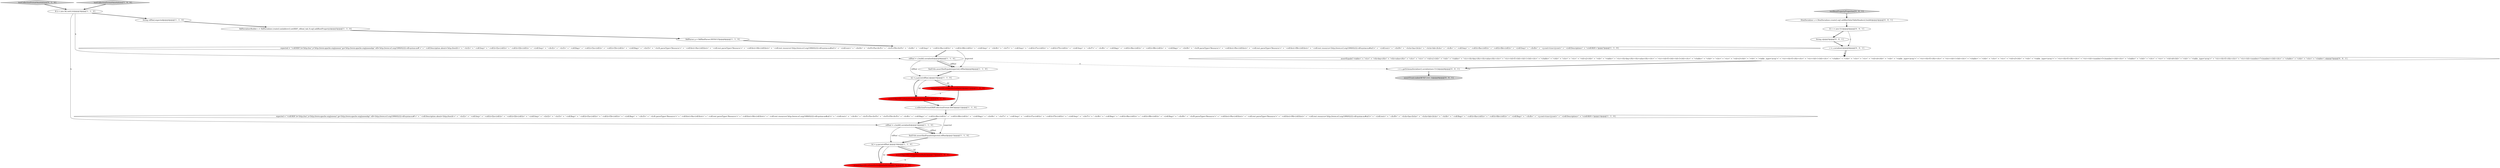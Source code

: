digraph {
6 [style = filled, label = "rdfXml = s.build().serialize(b)@@@14@@@['1', '1', '0']", fillcolor = white, shape = ellipse image = "AAA0AAABBB1BBB"];
10 [style = filled, label = "RdfSerializerBuilder s = RdfSerializer.create().xmlabbrev().set(RDF_rdfxml_tab,3).sq().addRootProperty()@@@5@@@['1', '1', '0']", fillcolor = white, shape = ellipse image = "AAA0AAABBB1BBB"];
18 [style = filled, label = "testCollectionFormatAnnotations['0', '1', '0']", fillcolor = lightgray, shape = diamond image = "AAA0AAABBB2BBB"];
15 [style = filled, label = "s.collectionFormat(RdfCollectionFormat.BAG)@@@12@@@['1', '1', '0']", fillcolor = white, shape = ellipse image = "AAA0AAABBB1BBB"];
3 [style = filled, label = "XmlUtils.assertXmlEquals(expected,rdfXml)@@@15@@@['1', '1', '0']", fillcolor = white, shape = ellipse image = "AAA0AAABBB1BBB"];
8 [style = filled, label = "B b = new B().init(),b2@@@3@@@['1', '1', '0']", fillcolor = white, shape = ellipse image = "AAA0AAABBB1BBB"];
1 [style = filled, label = "rdfXml = s.build().serialize(b)@@@8@@@['1', '1', '0']", fillcolor = white, shape = ellipse image = "AAA0AAABBB1BBB"];
20 [style = filled, label = "r = s.getSchemaSerializer().serialize(new E1())@@@8@@@['0', '0', '1']", fillcolor = white, shape = ellipse image = "AAA0AAABBB3BBB"];
22 [style = filled, label = "HtmlSerializer s = HtmlSerializer.create().sq().addKeyValueTableHeaders().build()@@@3@@@['0', '0', '1']", fillcolor = white, shape = ellipse image = "AAA0AAABBB3BBB"];
12 [style = filled, label = "testCollectionFormatAnnotations['1', '0', '0']", fillcolor = lightgray, shape = diamond image = "AAA0AAABBB1BBB"];
2 [style = filled, label = "expected = \"<rdf:RDF b='http://ns/' j='http://www.apache.org/juneau/' jp='http://www.apache.org/juneaubp/' rdf='http://www.w3.org/1999/02/22-rdf-syntax-ns#'>\" + \" <rdf:Description about='http://test/b'>\" + \" <b:f2>\" + \" <rdf:Seq>\" + \" <rdf:li>f2a</rdf:li>\" + \" <rdf:li>f2b</rdf:li>\" + \" </rdf:Seq>\" + \" </b:f2>\" + \" <b:f3>\" + \" <rdf:Bag>\" + \" <rdf:li>f3a</rdf:li>\" + \" <rdf:li>f3b</rdf:li>\" + \" </rdf:Bag>\" + \" </b:f3>\" + \" <b:f4 parseType='Resource'>\" + \" <rdf:first>f4a</rdf:first>\" + \" <rdf:rest parseType='Resource'>\" + \" <rdf:first>f4b</rdf:first>\" + \" <rdf:rest resource='http://www.w3.org/1999/02/22-rdf-syntax-ns#nil'/>\" + \" </rdf:rest>\" + \" </b:f4>\" + \" <b:f5>f5a</b:f5>\" + \" <b:f5>f5b</b:f5>\" + \" <b:f6>\" + \" <rdf:Bag>\" + \" <rdf:li>f6a</rdf:li>\" + \" <rdf:li>f6b</rdf:li>\" + \" </rdf:Bag>\" + \" </b:f6>\" + \" <b:f7>\" + \" <rdf:Seq>\" + \" <rdf:li>f7a</rdf:li>\" + \" <rdf:li>f7b</rdf:li>\" + \" </rdf:Seq>\" + \" </b:f7>\" + \" <b:f8>\" + \" <rdf:Bag>\" + \" <rdf:li>f8a</rdf:li>\" + \" <rdf:li>f8b</rdf:li>\" + \" </rdf:Bag>\" + \" </b:f8>\" + \" <b:f9 parseType='Resource'>\" + \" <rdf:first>f9a</rdf:first>\" + \" <rdf:rest parseType='Resource'>\" + \" <rdf:first>f9b</rdf:first>\" + \" <rdf:rest resource='http://www.w3.org/1999/02/22-rdf-syntax-ns#nil'/>\" + \" </rdf:rest>\" + \" </b:f9>\" + \" <b:fa>faa</b:fa>\" + \" <b:fa>fab</b:fa>\" + \" <b:fb>\" + \" <rdf:Bag>\" + \" <rdf:li>fba</rdf:li>\" + \" <rdf:li>fbb</rdf:li>\" + \" </rdf:Bag>\" + \" </b:fb>\" + \" <j:root>true</j:root>\" + \" </rdf:Description>\" + \"</rdf:RDF>\"@@@13@@@['1', '1', '0']", fillcolor = white, shape = ellipse image = "AAA0AAABBB1BBB"];
23 [style = filled, label = "assertTrue(r.indexOf(\"f2\") == -1)@@@9@@@['0', '0', '1']", fillcolor = lightgray, shape = ellipse image = "AAA0AAABBB3BBB"];
5 [style = filled, label = "expected = \"<rdf:RDF b='http://ns/' j='http://www.apache.org/juneau/' jp='http://www.apache.org/juneaubp/' rdf='http://www.w3.org/1999/02/22-rdf-syntax-ns#'>\" + \" <rdf:Description about='http://test/b'>\" + \" <b:f2>\" + \" <rdf:Seq>\" + \" <rdf:li>f2a</rdf:li>\" + \" <rdf:li>f2b</rdf:li>\" + \" </rdf:Seq>\" + \" </b:f2>\" + \" <b:f3>\" + \" <rdf:Bag>\" + \" <rdf:li>f3a</rdf:li>\" + \" <rdf:li>f3b</rdf:li>\" + \" </rdf:Bag>\" + \" </b:f3>\" + \" <b:f4 parseType='Resource'>\" + \" <rdf:first>f4a</rdf:first>\" + \" <rdf:rest parseType='Resource'>\" + \" <rdf:first>f4b</rdf:first>\" + \" <rdf:rest resource='http://www.w3.org/1999/02/22-rdf-syntax-ns#nil'/>\" + \" </rdf:rest>\" + \" </b:f4>\" + \" <b:f5>f5a</b:f5>\" + \" <b:f5>f5b</b:f5>\" + \" <b:f6>\" + \" <rdf:Seq>\" + \" <rdf:li>f6a</rdf:li>\" + \" <rdf:li>f6b</rdf:li>\" + \" </rdf:Seq>\" + \" </b:f6>\" + \" <b:f7>\" + \" <rdf:Seq>\" + \" <rdf:li>f7a</rdf:li>\" + \" <rdf:li>f7b</rdf:li>\" + \" </rdf:Seq>\" + \" </b:f7>\" + \" <b:f8>\" + \" <rdf:Bag>\" + \" <rdf:li>f8a</rdf:li>\" + \" <rdf:li>f8b</rdf:li>\" + \" </rdf:Bag>\" + \" </b:f8>\" + \" <b:f9 parseType='Resource'>\" + \" <rdf:first>f9a</rdf:first>\" + \" <rdf:rest parseType='Resource'>\" + \" <rdf:first>f9b</rdf:first>\" + \" <rdf:rest resource='http://www.w3.org/1999/02/22-rdf-syntax-ns#nil'/>\" + \" </rdf:rest>\" + \" </b:f9>\" + \" <b:fa>faa</b:fa>\" + \" <b:fa>fab</b:fa>\" + \" <b:fb>\" + \" <rdf:Seq>\" + \" <rdf:li>fba</rdf:li>\" + \" <rdf:li>fbb</rdf:li>\" + \" </rdf:Seq>\" + \" </b:fb>\" + \" <j:root>true</j:root>\" + \" </rdf:Description>\" + \"</rdf:RDF>\"@@@7@@@['1', '1', '0']", fillcolor = white, shape = ellipse image = "AAA0AAABBB1BBB"];
21 [style = filled, label = "String r@@@5@@@['0', '0', '1']", fillcolor = white, shape = ellipse image = "AAA0AAABBB3BBB"];
24 [style = filled, label = "assertEquals(\"<table>\" + \"<tr>\" + \"<th>key</th>\" + \"<th>value</th>\" + \"</tr>\" + \"<tr>\" + \"<td>x1</td>\" + \"<td>\" + \"<table>\" + \"<tr><th>key</th><th>value</th></tr>\" + \"<tr><td>f1</td><td>1</td></tr>\" + \"</table>\" + \"</td>\" + \"</tr>\" + \"<tr>\" + \"<td>x2</td>\" + \"<td>\" + \"<table>\" + \"<tr><th>key</th><th>value</th></tr>\" + \"<tr><td>f1</td><td>3</td></tr>\" + \"</table>\" + \"</td>\" + \"</tr>\" + \"<tr>\" + \"<td>x3</td>\" + \"<td>\" + \"<table _type='array'>\" + \"<tr><th>f1</th></tr>\" + \"<tr><td>1</td></tr>\" + \"</table>\" + \"</td>\" + \"</tr>\" + \"<tr>\" + \"<td>x4</td>\" + \"<td>\" + \"<table _type='array'>\" + \"<tr><th>f1</th></tr>\" + \"<tr><td>1</td></tr>\" + \"</table>\" + \"</td>\" + \"</tr>\" + \"<tr>\" + \"<td>x5</td>\" + \"<td>\" + \"<table _type='array'>\" + \"<tr><th>f1</th></tr>\" + \"<tr><td><number>5</number></td></tr>\" + \"</table>\" + \"</td>\" + \"</tr>\" + \"<tr>\" + \"<td>x6</td>\" + \"<td>\" + \"<table _type='array'>\" + \"<tr><th>f1</th></tr>\" + \"<tr><td><number>7</number></td></tr>\" + \"</table>\" + \"</td>\" + \"</tr>\" + \"</table>\",r)@@@7@@@['0', '0', '1']", fillcolor = white, shape = ellipse image = "AAA0AAABBB3BBB"];
17 [style = filled, label = "assertObject(b).isSameSortedJsonAs(b2)@@@11@@@['0', '1', '0']", fillcolor = red, shape = ellipse image = "AAA1AAABBB2BBB"];
25 [style = filled, label = "testBeanPropertyProperties['0', '0', '1']", fillcolor = lightgray, shape = diamond image = "AAA0AAABBB3BBB"];
4 [style = filled, label = "b2 = p.parse(rdfXml,)@@@10@@@['1', '1', '0']", fillcolor = white, shape = ellipse image = "AAA0AAABBB1BBB"];
0 [style = filled, label = "b2 = p.parse(rdfXml,)@@@16@@@['1', '1', '0']", fillcolor = white, shape = ellipse image = "AAA0AAABBB1BBB"];
13 [style = filled, label = "RdfParser p = RdfXmlParser.DEFAULT@@@6@@@['1', '1', '0']", fillcolor = white, shape = ellipse image = "AAA0AAABBB1BBB"];
19 [style = filled, label = "E1 t = new E1()@@@4@@@['0', '0', '1']", fillcolor = white, shape = ellipse image = "AAA0AAABBB3BBB"];
7 [style = filled, label = "assertObject(b).isSameSortedAs(b2)@@@17@@@['1', '0', '0']", fillcolor = red, shape = ellipse image = "AAA1AAABBB1BBB"];
14 [style = filled, label = "assertObject(b).isSameSortedAs(b2)@@@11@@@['1', '0', '0']", fillcolor = red, shape = ellipse image = "AAA1AAABBB1BBB"];
16 [style = filled, label = "assertObject(b).isSameSortedJsonAs(b2)@@@17@@@['0', '1', '0']", fillcolor = red, shape = ellipse image = "AAA1AAABBB2BBB"];
9 [style = filled, label = "String rdfXml,expected@@@4@@@['1', '1', '0']", fillcolor = white, shape = ellipse image = "AAA0AAABBB1BBB"];
11 [style = filled, label = "XmlUtils.assertXmlEquals(expected,rdfXml)@@@9@@@['1', '1', '0']", fillcolor = white, shape = ellipse image = "AAA0AAABBB1BBB"];
26 [style = filled, label = "r = s.serialize(t)@@@6@@@['0', '0', '1']", fillcolor = white, shape = ellipse image = "AAA0AAABBB3BBB"];
8->1 [style = solid, label="b"];
6->3 [style = bold, label=""];
0->16 [style = bold, label=""];
4->14 [style = bold, label=""];
15->2 [style = bold, label=""];
2->3 [style = solid, label="expected"];
0->16 [style = solid, label="b2"];
4->17 [style = bold, label=""];
25->22 [style = bold, label=""];
22->19 [style = bold, label=""];
1->4 [style = solid, label="rdfXml"];
2->6 [style = bold, label=""];
7->16 [style = dashed, label="0"];
26->24 [style = solid, label="r"];
8->6 [style = solid, label="b"];
11->4 [style = bold, label=""];
6->3 [style = solid, label="rdfXml"];
6->0 [style = solid, label="rdfXml"];
9->10 [style = bold, label=""];
26->24 [style = bold, label=""];
3->0 [style = bold, label=""];
1->11 [style = bold, label=""];
0->7 [style = bold, label=""];
24->20 [style = bold, label=""];
4->14 [style = solid, label="b2"];
1->20 [style = dashed, label="0"];
4->17 [style = solid, label="b2"];
5->1 [style = bold, label=""];
21->26 [style = bold, label=""];
1->11 [style = solid, label="rdfXml"];
20->23 [style = bold, label=""];
10->13 [style = bold, label=""];
12->8 [style = bold, label=""];
17->15 [style = bold, label=""];
8->9 [style = bold, label=""];
13->5 [style = bold, label=""];
19->26 [style = solid, label="t"];
14->17 [style = dashed, label="0"];
14->15 [style = bold, label=""];
5->11 [style = solid, label="expected"];
18->8 [style = bold, label=""];
0->7 [style = solid, label="b2"];
19->21 [style = bold, label=""];
}
